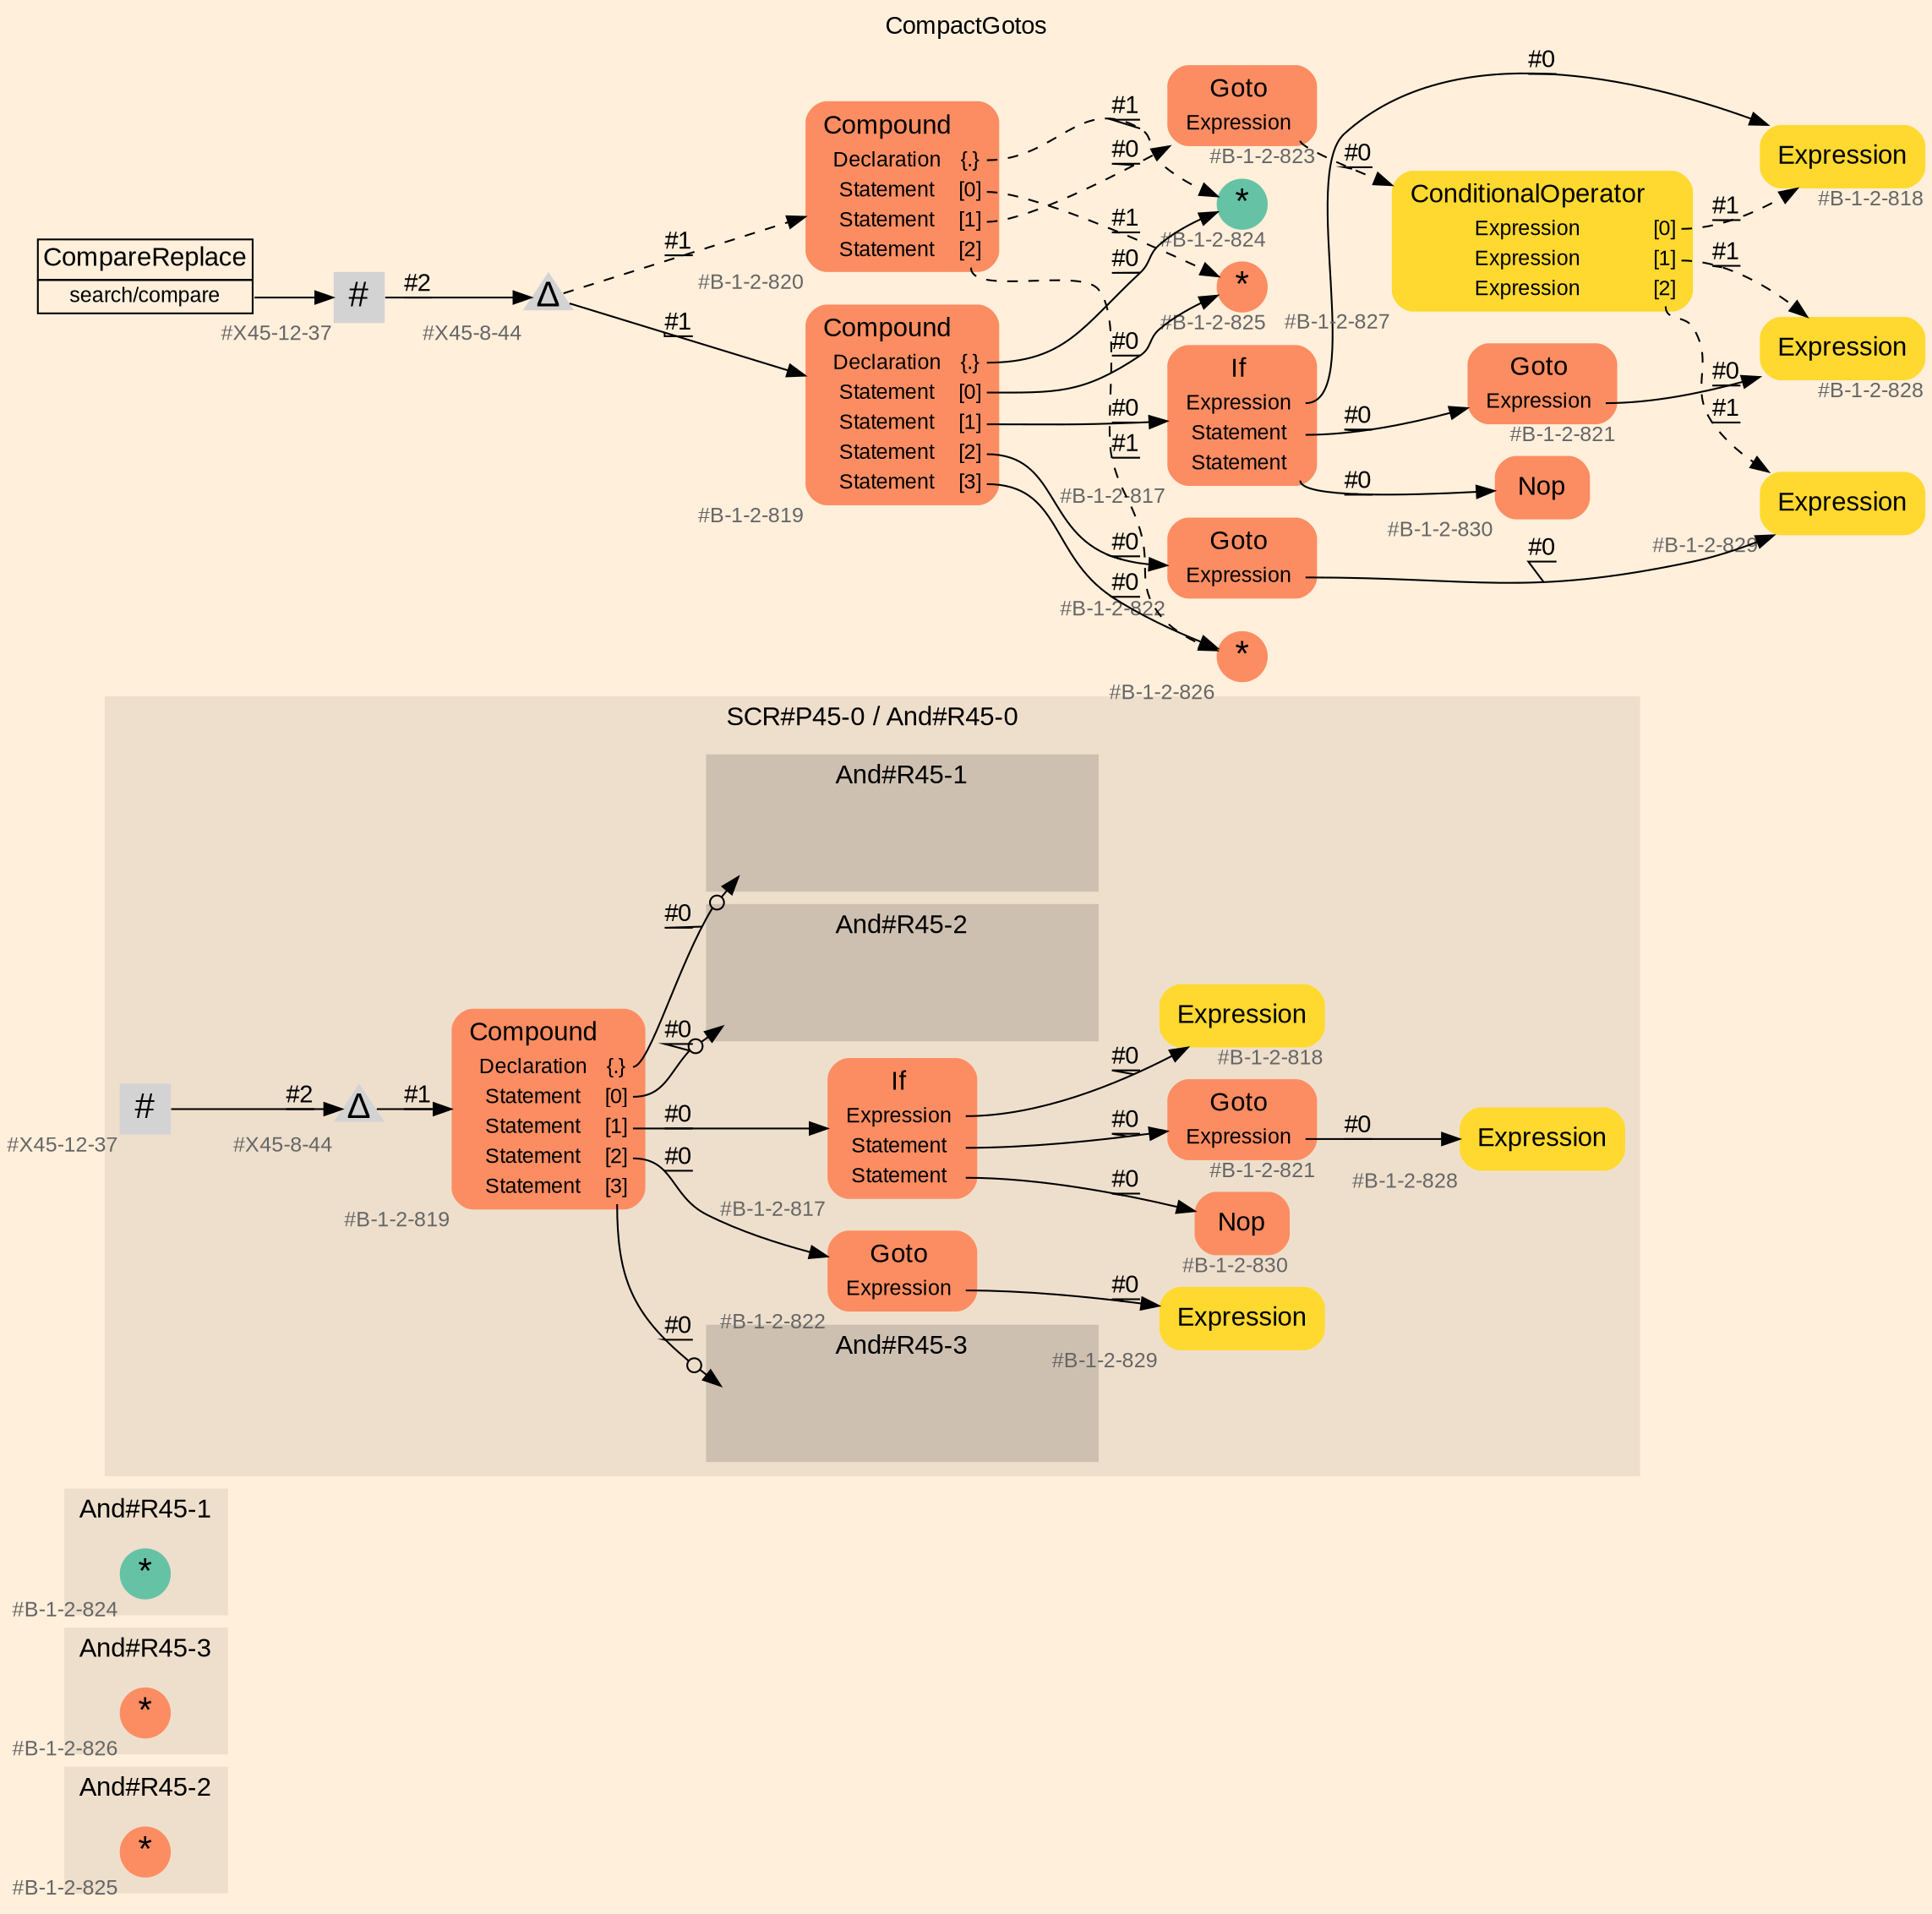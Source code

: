 digraph "CompactGotos" {
label = "CompactGotos"
labelloc = t
graph [
    rankdir = "LR"
    ranksep = 0.3
    bgcolor = antiquewhite1
    color = black
    fontcolor = black
    fontname = "Arial"
];
node [
    fontname = "Arial"
];
edge [
    fontname = "Arial"
];

// -------------------- figure And#R45-2 --------------------
// -------- region And#R45-2 ----------
subgraph "clusterAnd#R45-2" {
    label = "And#R45-2"
    style = "filled"
    color = antiquewhite2
    fontsize = "15"
    // -------- block And#R45-2/#B-1-2-825 ----------
    "And#R45-2/#B-1-2-825" [
        fillcolor = "/set28/2"
        xlabel = "#B-1-2-825"
        fontsize = "12"
        fontcolor = grey40
        shape = "circle"
        label = <<FONT COLOR="black" POINT-SIZE="20">*</FONT>>
        style = "filled"
        penwidth = 0.0
        fixedsize = true
        width = 0.4
        height = 0.4
    ];
    
}


// -------------------- figure And#R45-3 --------------------
// -------- region And#R45-3 ----------
subgraph "clusterAnd#R45-3" {
    label = "And#R45-3"
    style = "filled"
    color = antiquewhite2
    fontsize = "15"
    // -------- block And#R45-3/#B-1-2-826 ----------
    "And#R45-3/#B-1-2-826" [
        fillcolor = "/set28/2"
        xlabel = "#B-1-2-826"
        fontsize = "12"
        fontcolor = grey40
        shape = "circle"
        label = <<FONT COLOR="black" POINT-SIZE="20">*</FONT>>
        style = "filled"
        penwidth = 0.0
        fixedsize = true
        width = 0.4
        height = 0.4
    ];
    
}


// -------------------- figure And#R45-1 --------------------
// -------- region And#R45-1 ----------
subgraph "clusterAnd#R45-1" {
    label = "And#R45-1"
    style = "filled"
    color = antiquewhite2
    fontsize = "15"
    // -------- block And#R45-1/#B-1-2-824 ----------
    "And#R45-1/#B-1-2-824" [
        fillcolor = "/set28/1"
        xlabel = "#B-1-2-824"
        fontsize = "12"
        fontcolor = grey40
        shape = "circle"
        label = <<FONT COLOR="black" POINT-SIZE="20">*</FONT>>
        style = "filled"
        penwidth = 0.0
        fixedsize = true
        width = 0.4
        height = 0.4
    ];
    
}


// -------------------- figure And#R45-0 --------------------
// -------- region And#R45-0 ----------
subgraph "clusterAnd#R45-0" {
    label = "SCR#P45-0 / And#R45-0"
    style = "filled"
    color = antiquewhite2
    fontsize = "15"
    // -------- block And#R45-0/#X45-12-37 ----------
    "And#R45-0/#X45-12-37" [
        xlabel = "#X45-12-37"
        fontsize = "12"
        fontcolor = grey40
        shape = "square"
        label = <<FONT COLOR="black" POINT-SIZE="20">#</FONT>>
        style = "filled"
        penwidth = 0.0
        fixedsize = true
        width = 0.4
        height = 0.4
    ];
    
    // -------- block And#R45-0/#B-1-2-819 ----------
    "And#R45-0/#B-1-2-819" [
        fillcolor = "/set28/2"
        xlabel = "#B-1-2-819"
        fontsize = "12"
        fontcolor = grey40
        shape = "plaintext"
        label = <<TABLE BORDER="0" CELLBORDER="0" CELLSPACING="0">
         <TR><TD><FONT COLOR="black" POINT-SIZE="15">Compound</FONT></TD></TR>
         <TR><TD><FONT COLOR="black" POINT-SIZE="12">Declaration</FONT></TD><TD PORT="port0"><FONT COLOR="black" POINT-SIZE="12">{.}</FONT></TD></TR>
         <TR><TD><FONT COLOR="black" POINT-SIZE="12">Statement</FONT></TD><TD PORT="port1"><FONT COLOR="black" POINT-SIZE="12">[0]</FONT></TD></TR>
         <TR><TD><FONT COLOR="black" POINT-SIZE="12">Statement</FONT></TD><TD PORT="port2"><FONT COLOR="black" POINT-SIZE="12">[1]</FONT></TD></TR>
         <TR><TD><FONT COLOR="black" POINT-SIZE="12">Statement</FONT></TD><TD PORT="port3"><FONT COLOR="black" POINT-SIZE="12">[2]</FONT></TD></TR>
         <TR><TD><FONT COLOR="black" POINT-SIZE="12">Statement</FONT></TD><TD PORT="port4"><FONT COLOR="black" POINT-SIZE="12">[3]</FONT></TD></TR>
        </TABLE>>
        style = "rounded,filled"
    ];
    
    // -------- block And#R45-0/#X45-8-44 ----------
    "And#R45-0/#X45-8-44" [
        xlabel = "#X45-8-44"
        fontsize = "12"
        fontcolor = grey40
        shape = "triangle"
        label = <<FONT COLOR="black" POINT-SIZE="20">Δ</FONT>>
        style = "filled"
        penwidth = 0.0
        fixedsize = true
        width = 0.4
        height = 0.4
    ];
    
    // -------- block And#R45-0/#B-1-2-821 ----------
    "And#R45-0/#B-1-2-821" [
        fillcolor = "/set28/2"
        xlabel = "#B-1-2-821"
        fontsize = "12"
        fontcolor = grey40
        shape = "plaintext"
        label = <<TABLE BORDER="0" CELLBORDER="0" CELLSPACING="0">
         <TR><TD><FONT COLOR="black" POINT-SIZE="15">Goto</FONT></TD></TR>
         <TR><TD><FONT COLOR="black" POINT-SIZE="12">Expression</FONT></TD><TD PORT="port0"></TD></TR>
        </TABLE>>
        style = "rounded,filled"
    ];
    
    // -------- block And#R45-0/#B-1-2-818 ----------
    "And#R45-0/#B-1-2-818" [
        fillcolor = "/set28/6"
        xlabel = "#B-1-2-818"
        fontsize = "12"
        fontcolor = grey40
        shape = "plaintext"
        label = <<TABLE BORDER="0" CELLBORDER="0" CELLSPACING="0">
         <TR><TD><FONT COLOR="black" POINT-SIZE="15">Expression</FONT></TD></TR>
        </TABLE>>
        style = "rounded,filled"
    ];
    
    // -------- block And#R45-0/#B-1-2-830 ----------
    "And#R45-0/#B-1-2-830" [
        fillcolor = "/set28/2"
        xlabel = "#B-1-2-830"
        fontsize = "12"
        fontcolor = grey40
        shape = "plaintext"
        label = <<TABLE BORDER="0" CELLBORDER="0" CELLSPACING="0">
         <TR><TD><FONT COLOR="black" POINT-SIZE="15">Nop</FONT></TD></TR>
        </TABLE>>
        style = "rounded,filled"
    ];
    
    // -------- block And#R45-0/#B-1-2-822 ----------
    "And#R45-0/#B-1-2-822" [
        fillcolor = "/set28/2"
        xlabel = "#B-1-2-822"
        fontsize = "12"
        fontcolor = grey40
        shape = "plaintext"
        label = <<TABLE BORDER="0" CELLBORDER="0" CELLSPACING="0">
         <TR><TD><FONT COLOR="black" POINT-SIZE="15">Goto</FONT></TD></TR>
         <TR><TD><FONT COLOR="black" POINT-SIZE="12">Expression</FONT></TD><TD PORT="port0"></TD></TR>
        </TABLE>>
        style = "rounded,filled"
    ];
    
    // -------- block And#R45-0/#B-1-2-828 ----------
    "And#R45-0/#B-1-2-828" [
        fillcolor = "/set28/6"
        xlabel = "#B-1-2-828"
        fontsize = "12"
        fontcolor = grey40
        shape = "plaintext"
        label = <<TABLE BORDER="0" CELLBORDER="0" CELLSPACING="0">
         <TR><TD><FONT COLOR="black" POINT-SIZE="15">Expression</FONT></TD></TR>
        </TABLE>>
        style = "rounded,filled"
    ];
    
    // -------- block And#R45-0/#B-1-2-817 ----------
    "And#R45-0/#B-1-2-817" [
        fillcolor = "/set28/2"
        xlabel = "#B-1-2-817"
        fontsize = "12"
        fontcolor = grey40
        shape = "plaintext"
        label = <<TABLE BORDER="0" CELLBORDER="0" CELLSPACING="0">
         <TR><TD><FONT COLOR="black" POINT-SIZE="15">If</FONT></TD></TR>
         <TR><TD><FONT COLOR="black" POINT-SIZE="12">Expression</FONT></TD><TD PORT="port0"></TD></TR>
         <TR><TD><FONT COLOR="black" POINT-SIZE="12">Statement</FONT></TD><TD PORT="port1"></TD></TR>
         <TR><TD><FONT COLOR="black" POINT-SIZE="12">Statement</FONT></TD><TD PORT="port2"></TD></TR>
        </TABLE>>
        style = "rounded,filled"
    ];
    
    // -------- block And#R45-0/#B-1-2-829 ----------
    "And#R45-0/#B-1-2-829" [
        fillcolor = "/set28/6"
        xlabel = "#B-1-2-829"
        fontsize = "12"
        fontcolor = grey40
        shape = "plaintext"
        label = <<TABLE BORDER="0" CELLBORDER="0" CELLSPACING="0">
         <TR><TD><FONT COLOR="black" POINT-SIZE="15">Expression</FONT></TD></TR>
        </TABLE>>
        style = "rounded,filled"
    ];
    
    // -------- region And#R45-0/And#R45-1 ----------
    subgraph "clusterAnd#R45-0/And#R45-1" {
        label = "And#R45-1"
        style = "filled"
        color = antiquewhite3
        fontsize = "15"
        // -------- block And#R45-0/And#R45-1/#B-1-2-824 ----------
        "And#R45-0/And#R45-1/#B-1-2-824" [
            fillcolor = "/set28/1"
            xlabel = "#B-1-2-824"
            fontsize = "12"
            fontcolor = grey40
            shape = "none"
            style = "invisible"
        ];
        
    }
    
    // -------- region And#R45-0/And#R45-2 ----------
    subgraph "clusterAnd#R45-0/And#R45-2" {
        label = "And#R45-2"
        style = "filled"
        color = antiquewhite3
        fontsize = "15"
        // -------- block And#R45-0/And#R45-2/#B-1-2-825 ----------
        "And#R45-0/And#R45-2/#B-1-2-825" [
            fillcolor = "/set28/2"
            xlabel = "#B-1-2-825"
            fontsize = "12"
            fontcolor = grey40
            shape = "none"
            style = "invisible"
        ];
        
    }
    
    // -------- region And#R45-0/And#R45-3 ----------
    subgraph "clusterAnd#R45-0/And#R45-3" {
        label = "And#R45-3"
        style = "filled"
        color = antiquewhite3
        fontsize = "15"
        // -------- block And#R45-0/And#R45-3/#B-1-2-826 ----------
        "And#R45-0/And#R45-3/#B-1-2-826" [
            fillcolor = "/set28/2"
            xlabel = "#B-1-2-826"
            fontsize = "12"
            fontcolor = grey40
            shape = "none"
            style = "invisible"
        ];
        
    }
    
}

"And#R45-0/#X45-12-37" -> "And#R45-0/#X45-8-44" [
    label = "#2"
    decorate = true
    color = black
    fontcolor = black
];

"And#R45-0/#B-1-2-819":port0 -> "And#R45-0/And#R45-1/#B-1-2-824" [
    arrowhead="normalnoneodot"
    label = "#0"
    decorate = true
    color = black
    fontcolor = black
];

"And#R45-0/#B-1-2-819":port1 -> "And#R45-0/And#R45-2/#B-1-2-825" [
    arrowhead="normalnoneodot"
    label = "#0"
    decorate = true
    color = black
    fontcolor = black
];

"And#R45-0/#B-1-2-819":port2 -> "And#R45-0/#B-1-2-817" [
    label = "#0"
    decorate = true
    color = black
    fontcolor = black
];

"And#R45-0/#B-1-2-819":port3 -> "And#R45-0/#B-1-2-822" [
    label = "#0"
    decorate = true
    color = black
    fontcolor = black
];

"And#R45-0/#B-1-2-819":port4 -> "And#R45-0/And#R45-3/#B-1-2-826" [
    arrowhead="normalnoneodot"
    label = "#0"
    decorate = true
    color = black
    fontcolor = black
];

"And#R45-0/#X45-8-44" -> "And#R45-0/#B-1-2-819" [
    label = "#1"
    decorate = true
    color = black
    fontcolor = black
];

"And#R45-0/#B-1-2-821":port0 -> "And#R45-0/#B-1-2-828" [
    label = "#0"
    decorate = true
    color = black
    fontcolor = black
];

"And#R45-0/#B-1-2-822":port0 -> "And#R45-0/#B-1-2-829" [
    label = "#0"
    decorate = true
    color = black
    fontcolor = black
];

"And#R45-0/#B-1-2-817":port0 -> "And#R45-0/#B-1-2-818" [
    label = "#0"
    decorate = true
    color = black
    fontcolor = black
];

"And#R45-0/#B-1-2-817":port1 -> "And#R45-0/#B-1-2-821" [
    label = "#0"
    decorate = true
    color = black
    fontcolor = black
];

"And#R45-0/#B-1-2-817":port2 -> "And#R45-0/#B-1-2-830" [
    label = "#0"
    decorate = true
    color = black
    fontcolor = black
];


// -------------------- transformation figure --------------------
// -------- block CR#X45-10-45 ----------
"CR#X45-10-45" [
    fillcolor = antiquewhite1
    fontsize = "12"
    fontcolor = grey40
    shape = "plaintext"
    label = <<TABLE BORDER="0" CELLBORDER="1" CELLSPACING="0">
     <TR><TD><FONT COLOR="black" POINT-SIZE="15">CompareReplace</FONT></TD></TR>
     <TR><TD PORT="port0"><FONT COLOR="black" POINT-SIZE="12">search/compare</FONT></TD></TR>
    </TABLE>>
    style = "filled"
    color = black
];

// -------- block #X45-12-37 ----------
"#X45-12-37" [
    xlabel = "#X45-12-37"
    fontsize = "12"
    fontcolor = grey40
    shape = "square"
    label = <<FONT COLOR="black" POINT-SIZE="20">#</FONT>>
    style = "filled"
    penwidth = 0.0
    fixedsize = true
    width = 0.4
    height = 0.4
];

// -------- block #X45-8-44 ----------
"#X45-8-44" [
    xlabel = "#X45-8-44"
    fontsize = "12"
    fontcolor = grey40
    shape = "triangle"
    label = <<FONT COLOR="black" POINT-SIZE="20">Δ</FONT>>
    style = "filled"
    penwidth = 0.0
    fixedsize = true
    width = 0.4
    height = 0.4
];

// -------- block #B-1-2-819 ----------
"#B-1-2-819" [
    fillcolor = "/set28/2"
    xlabel = "#B-1-2-819"
    fontsize = "12"
    fontcolor = grey40
    shape = "plaintext"
    label = <<TABLE BORDER="0" CELLBORDER="0" CELLSPACING="0">
     <TR><TD><FONT COLOR="black" POINT-SIZE="15">Compound</FONT></TD></TR>
     <TR><TD><FONT COLOR="black" POINT-SIZE="12">Declaration</FONT></TD><TD PORT="port0"><FONT COLOR="black" POINT-SIZE="12">{.}</FONT></TD></TR>
     <TR><TD><FONT COLOR="black" POINT-SIZE="12">Statement</FONT></TD><TD PORT="port1"><FONT COLOR="black" POINT-SIZE="12">[0]</FONT></TD></TR>
     <TR><TD><FONT COLOR="black" POINT-SIZE="12">Statement</FONT></TD><TD PORT="port2"><FONT COLOR="black" POINT-SIZE="12">[1]</FONT></TD></TR>
     <TR><TD><FONT COLOR="black" POINT-SIZE="12">Statement</FONT></TD><TD PORT="port3"><FONT COLOR="black" POINT-SIZE="12">[2]</FONT></TD></TR>
     <TR><TD><FONT COLOR="black" POINT-SIZE="12">Statement</FONT></TD><TD PORT="port4"><FONT COLOR="black" POINT-SIZE="12">[3]</FONT></TD></TR>
    </TABLE>>
    style = "rounded,filled"
];

// -------- block #B-1-2-824 ----------
"#B-1-2-824" [
    fillcolor = "/set28/1"
    xlabel = "#B-1-2-824"
    fontsize = "12"
    fontcolor = grey40
    shape = "circle"
    label = <<FONT COLOR="black" POINT-SIZE="20">*</FONT>>
    style = "filled"
    penwidth = 0.0
    fixedsize = true
    width = 0.4
    height = 0.4
];

// -------- block #B-1-2-825 ----------
"#B-1-2-825" [
    fillcolor = "/set28/2"
    xlabel = "#B-1-2-825"
    fontsize = "12"
    fontcolor = grey40
    shape = "circle"
    label = <<FONT COLOR="black" POINT-SIZE="20">*</FONT>>
    style = "filled"
    penwidth = 0.0
    fixedsize = true
    width = 0.4
    height = 0.4
];

// -------- block #B-1-2-817 ----------
"#B-1-2-817" [
    fillcolor = "/set28/2"
    xlabel = "#B-1-2-817"
    fontsize = "12"
    fontcolor = grey40
    shape = "plaintext"
    label = <<TABLE BORDER="0" CELLBORDER="0" CELLSPACING="0">
     <TR><TD><FONT COLOR="black" POINT-SIZE="15">If</FONT></TD></TR>
     <TR><TD><FONT COLOR="black" POINT-SIZE="12">Expression</FONT></TD><TD PORT="port0"></TD></TR>
     <TR><TD><FONT COLOR="black" POINT-SIZE="12">Statement</FONT></TD><TD PORT="port1"></TD></TR>
     <TR><TD><FONT COLOR="black" POINT-SIZE="12">Statement</FONT></TD><TD PORT="port2"></TD></TR>
    </TABLE>>
    style = "rounded,filled"
];

// -------- block #B-1-2-818 ----------
"#B-1-2-818" [
    fillcolor = "/set28/6"
    xlabel = "#B-1-2-818"
    fontsize = "12"
    fontcolor = grey40
    shape = "plaintext"
    label = <<TABLE BORDER="0" CELLBORDER="0" CELLSPACING="0">
     <TR><TD><FONT COLOR="black" POINT-SIZE="15">Expression</FONT></TD></TR>
    </TABLE>>
    style = "rounded,filled"
];

// -------- block #B-1-2-821 ----------
"#B-1-2-821" [
    fillcolor = "/set28/2"
    xlabel = "#B-1-2-821"
    fontsize = "12"
    fontcolor = grey40
    shape = "plaintext"
    label = <<TABLE BORDER="0" CELLBORDER="0" CELLSPACING="0">
     <TR><TD><FONT COLOR="black" POINT-SIZE="15">Goto</FONT></TD></TR>
     <TR><TD><FONT COLOR="black" POINT-SIZE="12">Expression</FONT></TD><TD PORT="port0"></TD></TR>
    </TABLE>>
    style = "rounded,filled"
];

// -------- block #B-1-2-828 ----------
"#B-1-2-828" [
    fillcolor = "/set28/6"
    xlabel = "#B-1-2-828"
    fontsize = "12"
    fontcolor = grey40
    shape = "plaintext"
    label = <<TABLE BORDER="0" CELLBORDER="0" CELLSPACING="0">
     <TR><TD><FONT COLOR="black" POINT-SIZE="15">Expression</FONT></TD></TR>
    </TABLE>>
    style = "rounded,filled"
];

// -------- block #B-1-2-830 ----------
"#B-1-2-830" [
    fillcolor = "/set28/2"
    xlabel = "#B-1-2-830"
    fontsize = "12"
    fontcolor = grey40
    shape = "plaintext"
    label = <<TABLE BORDER="0" CELLBORDER="0" CELLSPACING="0">
     <TR><TD><FONT COLOR="black" POINT-SIZE="15">Nop</FONT></TD></TR>
    </TABLE>>
    style = "rounded,filled"
];

// -------- block #B-1-2-822 ----------
"#B-1-2-822" [
    fillcolor = "/set28/2"
    xlabel = "#B-1-2-822"
    fontsize = "12"
    fontcolor = grey40
    shape = "plaintext"
    label = <<TABLE BORDER="0" CELLBORDER="0" CELLSPACING="0">
     <TR><TD><FONT COLOR="black" POINT-SIZE="15">Goto</FONT></TD></TR>
     <TR><TD><FONT COLOR="black" POINT-SIZE="12">Expression</FONT></TD><TD PORT="port0"></TD></TR>
    </TABLE>>
    style = "rounded,filled"
];

// -------- block #B-1-2-829 ----------
"#B-1-2-829" [
    fillcolor = "/set28/6"
    xlabel = "#B-1-2-829"
    fontsize = "12"
    fontcolor = grey40
    shape = "plaintext"
    label = <<TABLE BORDER="0" CELLBORDER="0" CELLSPACING="0">
     <TR><TD><FONT COLOR="black" POINT-SIZE="15">Expression</FONT></TD></TR>
    </TABLE>>
    style = "rounded,filled"
];

// -------- block #B-1-2-826 ----------
"#B-1-2-826" [
    fillcolor = "/set28/2"
    xlabel = "#B-1-2-826"
    fontsize = "12"
    fontcolor = grey40
    shape = "circle"
    label = <<FONT COLOR="black" POINT-SIZE="20">*</FONT>>
    style = "filled"
    penwidth = 0.0
    fixedsize = true
    width = 0.4
    height = 0.4
];

// -------- block #B-1-2-820 ----------
"#B-1-2-820" [
    fillcolor = "/set28/2"
    xlabel = "#B-1-2-820"
    fontsize = "12"
    fontcolor = grey40
    shape = "plaintext"
    label = <<TABLE BORDER="0" CELLBORDER="0" CELLSPACING="0">
     <TR><TD><FONT COLOR="black" POINT-SIZE="15">Compound</FONT></TD></TR>
     <TR><TD><FONT COLOR="black" POINT-SIZE="12">Declaration</FONT></TD><TD PORT="port0"><FONT COLOR="black" POINT-SIZE="12">{.}</FONT></TD></TR>
     <TR><TD><FONT COLOR="black" POINT-SIZE="12">Statement</FONT></TD><TD PORT="port1"><FONT COLOR="black" POINT-SIZE="12">[0]</FONT></TD></TR>
     <TR><TD><FONT COLOR="black" POINT-SIZE="12">Statement</FONT></TD><TD PORT="port2"><FONT COLOR="black" POINT-SIZE="12">[1]</FONT></TD></TR>
     <TR><TD><FONT COLOR="black" POINT-SIZE="12">Statement</FONT></TD><TD PORT="port3"><FONT COLOR="black" POINT-SIZE="12">[2]</FONT></TD></TR>
    </TABLE>>
    style = "rounded,filled"
];

// -------- block #B-1-2-823 ----------
"#B-1-2-823" [
    fillcolor = "/set28/2"
    xlabel = "#B-1-2-823"
    fontsize = "12"
    fontcolor = grey40
    shape = "plaintext"
    label = <<TABLE BORDER="0" CELLBORDER="0" CELLSPACING="0">
     <TR><TD><FONT COLOR="black" POINT-SIZE="15">Goto</FONT></TD></TR>
     <TR><TD><FONT COLOR="black" POINT-SIZE="12">Expression</FONT></TD><TD PORT="port0"></TD></TR>
    </TABLE>>
    style = "rounded,filled"
];

// -------- block #B-1-2-827 ----------
"#B-1-2-827" [
    fillcolor = "/set28/6"
    xlabel = "#B-1-2-827"
    fontsize = "12"
    fontcolor = grey40
    shape = "plaintext"
    label = <<TABLE BORDER="0" CELLBORDER="0" CELLSPACING="0">
     <TR><TD><FONT COLOR="black" POINT-SIZE="15">ConditionalOperator</FONT></TD></TR>
     <TR><TD><FONT COLOR="black" POINT-SIZE="12">Expression</FONT></TD><TD PORT="port0"><FONT COLOR="black" POINT-SIZE="12">[0]</FONT></TD></TR>
     <TR><TD><FONT COLOR="black" POINT-SIZE="12">Expression</FONT></TD><TD PORT="port1"><FONT COLOR="black" POINT-SIZE="12">[1]</FONT></TD></TR>
     <TR><TD><FONT COLOR="black" POINT-SIZE="12">Expression</FONT></TD><TD PORT="port2"><FONT COLOR="black" POINT-SIZE="12">[2]</FONT></TD></TR>
    </TABLE>>
    style = "rounded,filled"
];

"CR#X45-10-45":port0 -> "#X45-12-37" [
    label = ""
    decorate = true
    color = black
    fontcolor = black
];

"#X45-12-37" -> "#X45-8-44" [
    label = "#2"
    decorate = true
    color = black
    fontcolor = black
];

"#X45-8-44" -> "#B-1-2-819" [
    label = "#1"
    decorate = true
    color = black
    fontcolor = black
];

"#X45-8-44" -> "#B-1-2-820" [
    style="dashed"
    label = "#1"
    decorate = true
    color = black
    fontcolor = black
];

"#B-1-2-819":port0 -> "#B-1-2-824" [
    label = "#0"
    decorate = true
    color = black
    fontcolor = black
];

"#B-1-2-819":port1 -> "#B-1-2-825" [
    label = "#0"
    decorate = true
    color = black
    fontcolor = black
];

"#B-1-2-819":port2 -> "#B-1-2-817" [
    label = "#0"
    decorate = true
    color = black
    fontcolor = black
];

"#B-1-2-819":port3 -> "#B-1-2-822" [
    label = "#0"
    decorate = true
    color = black
    fontcolor = black
];

"#B-1-2-819":port4 -> "#B-1-2-826" [
    label = "#0"
    decorate = true
    color = black
    fontcolor = black
];

"#B-1-2-817":port0 -> "#B-1-2-818" [
    label = "#0"
    decorate = true
    color = black
    fontcolor = black
];

"#B-1-2-817":port1 -> "#B-1-2-821" [
    label = "#0"
    decorate = true
    color = black
    fontcolor = black
];

"#B-1-2-817":port2 -> "#B-1-2-830" [
    label = "#0"
    decorate = true
    color = black
    fontcolor = black
];

"#B-1-2-821":port0 -> "#B-1-2-828" [
    label = "#0"
    decorate = true
    color = black
    fontcolor = black
];

"#B-1-2-822":port0 -> "#B-1-2-829" [
    label = "#0"
    decorate = true
    color = black
    fontcolor = black
];

"#B-1-2-820":port0 -> "#B-1-2-824" [
    style="dashed"
    label = "#1"
    decorate = true
    color = black
    fontcolor = black
];

"#B-1-2-820":port1 -> "#B-1-2-825" [
    style="dashed"
    label = "#1"
    decorate = true
    color = black
    fontcolor = black
];

"#B-1-2-820":port2 -> "#B-1-2-823" [
    style="dashed"
    label = "#0"
    decorate = true
    color = black
    fontcolor = black
];

"#B-1-2-820":port3 -> "#B-1-2-826" [
    style="dashed"
    label = "#1"
    decorate = true
    color = black
    fontcolor = black
];

"#B-1-2-823":port0 -> "#B-1-2-827" [
    style="dashed"
    label = "#0"
    decorate = true
    color = black
    fontcolor = black
];

"#B-1-2-827":port0 -> "#B-1-2-818" [
    style="dashed"
    label = "#1"
    decorate = true
    color = black
    fontcolor = black
];

"#B-1-2-827":port1 -> "#B-1-2-828" [
    style="dashed"
    label = "#1"
    decorate = true
    color = black
    fontcolor = black
];

"#B-1-2-827":port2 -> "#B-1-2-829" [
    style="dashed"
    label = "#1"
    decorate = true
    color = black
    fontcolor = black
];


}

